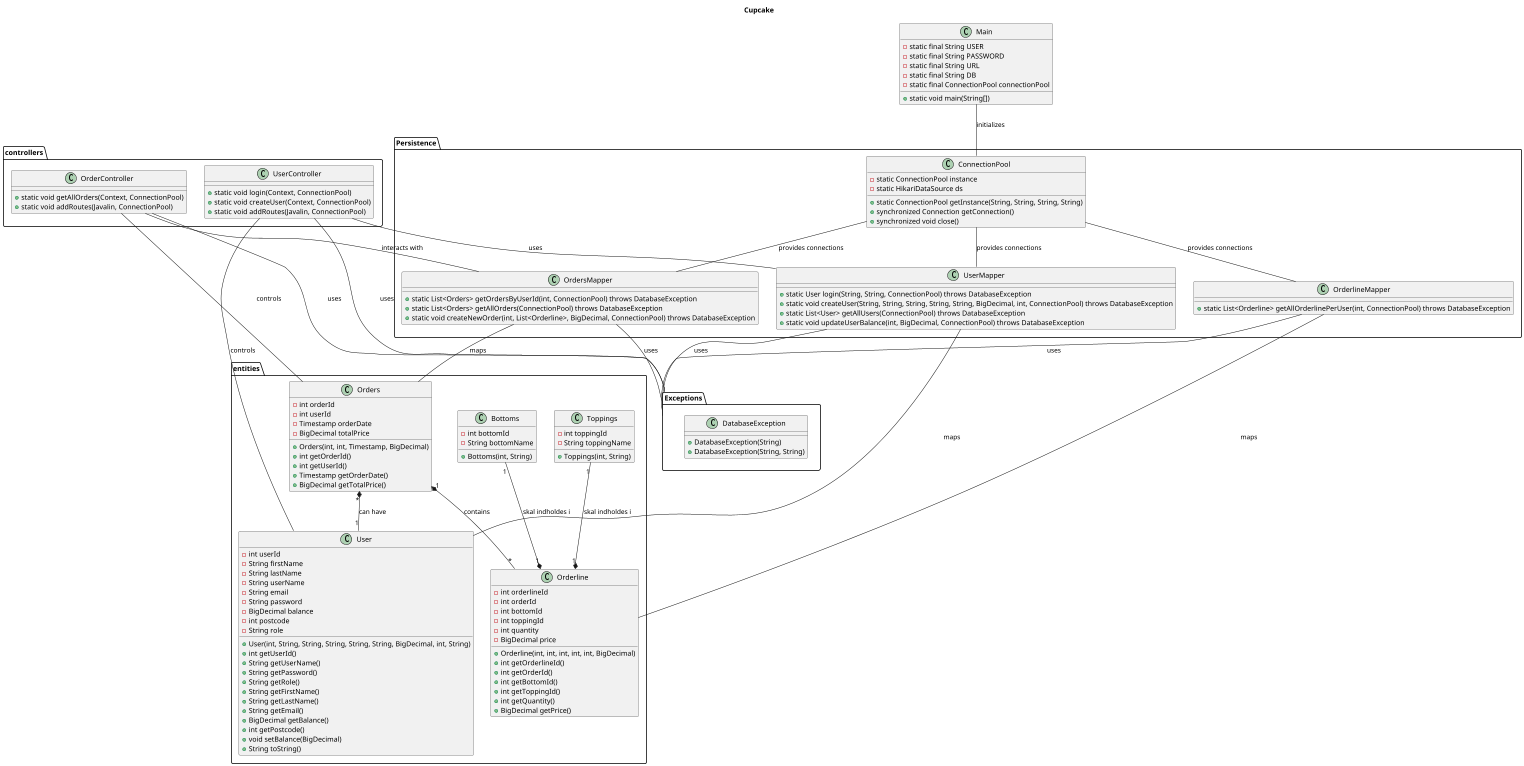 @startuml

Title Cupcake

scale 0.5
package entities{
class User {
    - int userId
    - String firstName
    - String lastName
    - String userName
    - String email
    - String password
    - BigDecimal balance
    - int postcode
    - String role
    + User(int, String, String, String, String, String, BigDecimal, int, String)
    + int getUserId()
    + String getUserName()
    + String getPassword()
    + String getRole()
    + String getFirstName()
    + String getLastName()
    + String getEmail()
    + BigDecimal getBalance()
    + int getPostcode()
    + void setBalance(BigDecimal)
    + String toString()
}

class Orderline {
    - int orderlineId
    - int orderId
    - int bottomId
    - int toppingId
    - int quantity
    - BigDecimal price
    + Orderline(int, int, int, int, int, BigDecimal)
    + int getOrderlineId()
    + int getOrderId()
    + int getBottomId()
    + int getToppingId()
    + int getQuantity()
    + BigDecimal getPrice()
}

class Orders {
    - int orderId
    - int userId
    - Timestamp orderDate
    - BigDecimal totalPrice
    + Orders(int, int, Timestamp, BigDecimal)
    + int getOrderId()
    + int getUserId()
    + Timestamp getOrderDate()
    + BigDecimal getTotalPrice()
}

class Bottoms {
    - int bottomId
    - String bottomName
    + Bottoms(int, String)
}

class Toppings {
    - int toppingId
    - String toppingName
    + Toppings(int, String)
    }
}
package Persistence{
class ConnectionPool {
    - static ConnectionPool instance
    - static HikariDataSource ds
    + static ConnectionPool getInstance(String, String, String, String)
    + synchronized Connection getConnection()
    + synchronized void close()
}


class UserMapper {
    + static User login(String, String, ConnectionPool) throws DatabaseException
    + static void createUser(String, String, String, String, String, BigDecimal, int, ConnectionPool) throws DatabaseException
    + static List<User> getAllUsers(ConnectionPool) throws DatabaseException
    + static void updateUserBalance(int, BigDecimal, ConnectionPool) throws DatabaseException
}

class OrderlineMapper {
    + static List<Orderline> getAllOrderlinePerUser(int, ConnectionPool) throws DatabaseException
}



class OrdersMapper {
    + static List<Orders> getOrdersByUserId(int, ConnectionPool) throws DatabaseException
    + static List<Orders> getAllOrders(ConnectionPool) throws DatabaseException
    + static void createNewOrder(int, List<Orderline>, BigDecimal, ConnectionPool) throws DatabaseException
}
}

package controllers{
class OrderController {
    + static void getAllOrders(Context, ConnectionPool)
    + static void addRoutes(Javalin, ConnectionPool)
}

class UserController {
    + static void login(Context, ConnectionPool)
    + static void createUser(Context, ConnectionPool)
    + static void addRoutes(Javalin, ConnectionPool)
}
}

class Main {
    - static final String USER
    - static final String PASSWORD
    - static final String URL
    - static final String DB
    - static final ConnectionPool connectionPool
    + static void main(String[])
}

package Exceptions{
class DatabaseException{
    +DatabaseException(String)
    +DatabaseException(String, String)
}
}


Orders "1" *-- "*" Orderline : contains
Orders "*" *-- "1" User : can have
Bottoms "1" --* "1" Orderline : skal indholdes i
Toppings "1" --* "1" Orderline : skal indholdes i
UserMapper -- User : maps
OrderlineMapper -- Orderline : maps
OrdersMapper -- Orders : maps
OrderController -- Orders : controls
OrderController -- OrdersMapper : interacts with
UserController -- UserMapper : uses
UserController -- User : controls
Main -- ConnectionPool : initializes
ConnectionPool --  UserMapper : provides connections
ConnectionPool --  OrderlineMapper : provides connections
ConnectionPool --  OrdersMapper : provides connections
OrderController -- Exceptions : uses
UserController -- Exceptions : uses
OrderlineMapper -- Exceptions : uses
OrdersMapper -- Exceptions : uses
UserMapper -- Exceptions : uses

@enduml